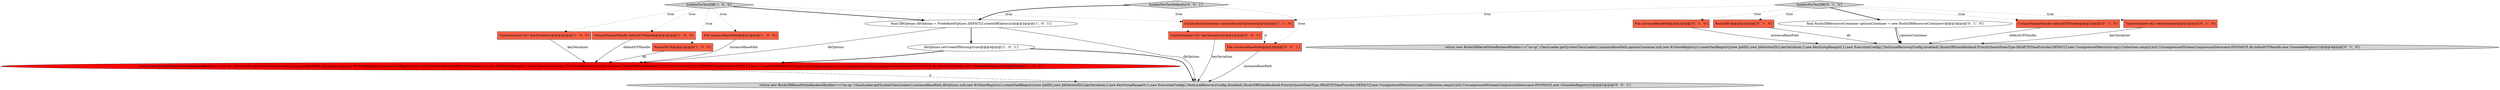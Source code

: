 digraph {
16 [style = filled, label = "builderForTestDefaults['0', '0', '1']", fillcolor = lightgray, shape = diamond image = "AAA0AAABBB3BBB"];
7 [style = filled, label = "builderForTestDB['1', '0', '0']", fillcolor = lightgray, shape = diamond image = "AAA0AAABBB1BBB"];
11 [style = filled, label = "return new RocksDBKeyedStateBackendBuilder<>(\"no-op\",ClassLoader.getSystemClassLoader(),instanceBasePath,optionsContainer,null,new KvStateRegistry().createTaskRegistry(new JobID(),new JobVertexID()),keySerializer,2,new KeyGroupRange(0,1),new ExecutionConfig(),TestLocalRecoveryConfig.disabled(),RocksDBStateBackend.PriorityQueueStateType.HEAP,TtlTimeProvider.DEFAULT,new UnregisteredMetricsGroup(),Collections.emptyList(),UncompressedStreamCompressionDecorator.INSTANCE,db,defaultCFHandle,new CloseableRegistry())@@@4@@@['0', '1', '0']", fillcolor = lightgray, shape = ellipse image = "AAA0AAABBB2BBB"];
0 [style = filled, label = "return new RocksDBKeyedStateBackendBuilder<>(\"no-op\",ClassLoader.getSystemClassLoader(),instanceBasePath,dbOptions,null,new KvStateRegistry().createTaskRegistry(new JobID(),new JobVertexID()),keySerializer,2,new KeyGroupRange(0,1),new ExecutionConfig(),TestLocalRecoveryConfig.disabled(),RocksDBStateBackend.PriorityQueueStateType.HEAP,TtlTimeProvider.DEFAULT,new UnregisteredMetricsGroup(),Collections.emptyList(),UncompressedStreamCompressionDecorator.INSTANCE,db,defaultCFHandle,new CloseableRegistry())@@@5@@@['1', '0', '0']", fillcolor = red, shape = ellipse image = "AAA1AAABBB1BBB"];
12 [style = filled, label = "RocksDB db@@@2@@@['0', '1', '0']", fillcolor = tomato, shape = box image = "AAA0AAABBB2BBB"];
18 [style = filled, label = "TypeSerializer<K> keySerializer@@@2@@@['0', '0', '1']", fillcolor = tomato, shape = box image = "AAA0AAABBB3BBB"];
15 [style = filled, label = "builderForTestDB['0', '1', '0']", fillcolor = lightgray, shape = diamond image = "AAA0AAABBB2BBB"];
14 [style = filled, label = "ColumnFamilyHandle defaultCFHandle@@@2@@@['0', '1', '0']", fillcolor = tomato, shape = box image = "AAA0AAABBB2BBB"];
2 [style = filled, label = "File instanceBasePath@@@2@@@['1', '0', '0']", fillcolor = tomato, shape = box image = "AAA0AAABBB1BBB"];
17 [style = filled, label = "return new RocksDBKeyedStateBackendBuilder<>(\"no-op\",ClassLoader.getSystemClassLoader(),instanceBasePath,dbOptions,null,new KvStateRegistry().createTaskRegistry(new JobID(),new JobVertexID()),keySerializer,2,new KeyGroupRange(0,1),new ExecutionConfig(),TestLocalRecoveryConfig.disabled(),RocksDBStateBackend.PriorityQueueStateType.HEAP,TtlTimeProvider.DEFAULT,new UnregisteredMetricsGroup(),Collections.emptyList(),UncompressedStreamCompressionDecorator.INSTANCE,new CloseableRegistry())@@@5@@@['0', '0', '1']", fillcolor = lightgray, shape = ellipse image = "AAA0AAABBB3BBB"];
13 [style = filled, label = "TypeSerializer<K> keySerializer@@@2@@@['0', '1', '0']", fillcolor = tomato, shape = box image = "AAA0AAABBB2BBB"];
5 [style = filled, label = "TypeSerializer<K> keySerializer@@@2@@@['1', '0', '0']", fillcolor = tomato, shape = box image = "AAA0AAABBB1BBB"];
3 [style = filled, label = "dbOptions.setCreateIfMissing(true)@@@4@@@['1', '0', '1']", fillcolor = white, shape = ellipse image = "AAA0AAABBB1BBB"];
1 [style = filled, label = "ColumnFamilyHandle defaultCFHandle@@@2@@@['1', '0', '0']", fillcolor = tomato, shape = box image = "AAA0AAABBB1BBB"];
10 [style = filled, label = "final RocksDBResourceContainer optionsContainer = new RocksDBResourceContainer()@@@3@@@['0', '1', '0']", fillcolor = white, shape = ellipse image = "AAA0AAABBB2BBB"];
8 [style = filled, label = "final DBOptions dbOptions = PredefinedOptions.DEFAULT.createDBOptions()@@@3@@@['1', '0', '1']", fillcolor = white, shape = ellipse image = "AAA0AAABBB1BBB"];
4 [style = filled, label = "RocksDB db@@@2@@@['1', '0', '0']", fillcolor = tomato, shape = box image = "AAA0AAABBB1BBB"];
6 [style = filled, label = "ColumnFamilyOptions columnFamilyOptions@@@2@@@['1', '1', '0']", fillcolor = tomato, shape = box image = "AAA0AAABBB1BBB"];
9 [style = filled, label = "File instanceBasePath@@@2@@@['0', '1', '0']", fillcolor = tomato, shape = box image = "AAA0AAABBB2BBB"];
19 [style = filled, label = "File instanceBasePath@@@2@@@['0', '0', '1']", fillcolor = tomato, shape = box image = "AAA0AAABBB3BBB"];
16->19 [style = dotted, label="true"];
7->2 [style = dotted, label="true"];
7->6 [style = dotted, label="true"];
9->11 [style = solid, label="instanceBasePath"];
15->10 [style = bold, label=""];
14->11 [style = solid, label="defaultCFHandle"];
4->0 [style = solid, label="db"];
12->11 [style = solid, label="db"];
16->8 [style = bold, label=""];
8->3 [style = bold, label=""];
8->17 [style = solid, label="dbOptions"];
15->14 [style = dotted, label="true"];
19->17 [style = solid, label="instanceBasePath"];
7->8 [style = bold, label=""];
0->17 [style = dashed, label="0"];
2->0 [style = solid, label="instanceBasePath"];
3->0 [style = bold, label=""];
5->0 [style = solid, label="keySerializer"];
15->9 [style = dotted, label="true"];
15->13 [style = dotted, label="true"];
7->5 [style = dotted, label="true"];
8->0 [style = solid, label="dbOptions"];
15->6 [style = dotted, label="true"];
1->0 [style = solid, label="defaultCFHandle"];
7->4 [style = dotted, label="true"];
6->19 [style = dashed, label="0"];
10->11 [style = solid, label="optionsContainer"];
15->12 [style = dotted, label="true"];
3->17 [style = bold, label=""];
13->11 [style = solid, label="keySerializer"];
7->1 [style = dotted, label="true"];
18->17 [style = solid, label="keySerializer"];
10->11 [style = bold, label=""];
16->18 [style = dotted, label="true"];
}
